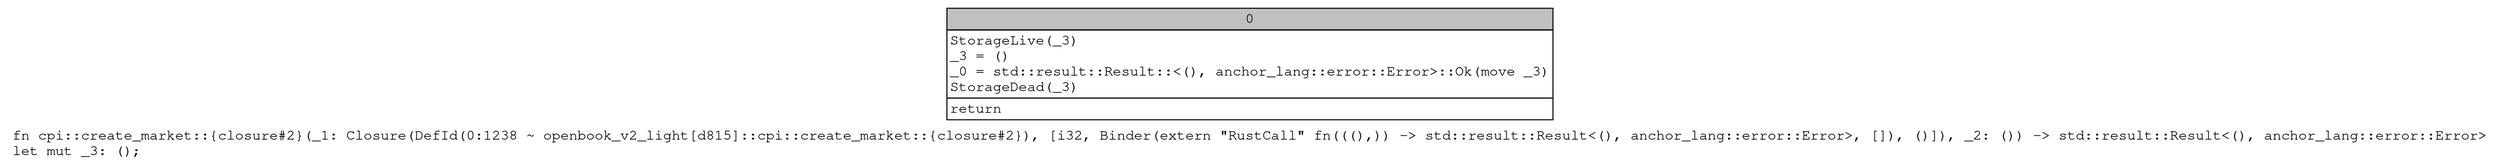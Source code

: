 digraph Mir_0_1238 {
    graph [fontname="Courier, monospace"];
    node [fontname="Courier, monospace"];
    edge [fontname="Courier, monospace"];
    label=<fn cpi::create_market::{closure#2}(_1: Closure(DefId(0:1238 ~ openbook_v2_light[d815]::cpi::create_market::{closure#2}), [i32, Binder(extern &quot;RustCall&quot; fn(((),)) -&gt; std::result::Result&lt;(), anchor_lang::error::Error&gt;, []), ()]), _2: ()) -&gt; std::result::Result&lt;(), anchor_lang::error::Error&gt;<br align="left"/>let mut _3: ();<br align="left"/>>;
    bb0__0_1238 [shape="none", label=<<table border="0" cellborder="1" cellspacing="0"><tr><td bgcolor="gray" align="center" colspan="1">0</td></tr><tr><td align="left" balign="left">StorageLive(_3)<br/>_3 = ()<br/>_0 = std::result::Result::&lt;(), anchor_lang::error::Error&gt;::Ok(move _3)<br/>StorageDead(_3)<br/></td></tr><tr><td align="left">return</td></tr></table>>];
}
